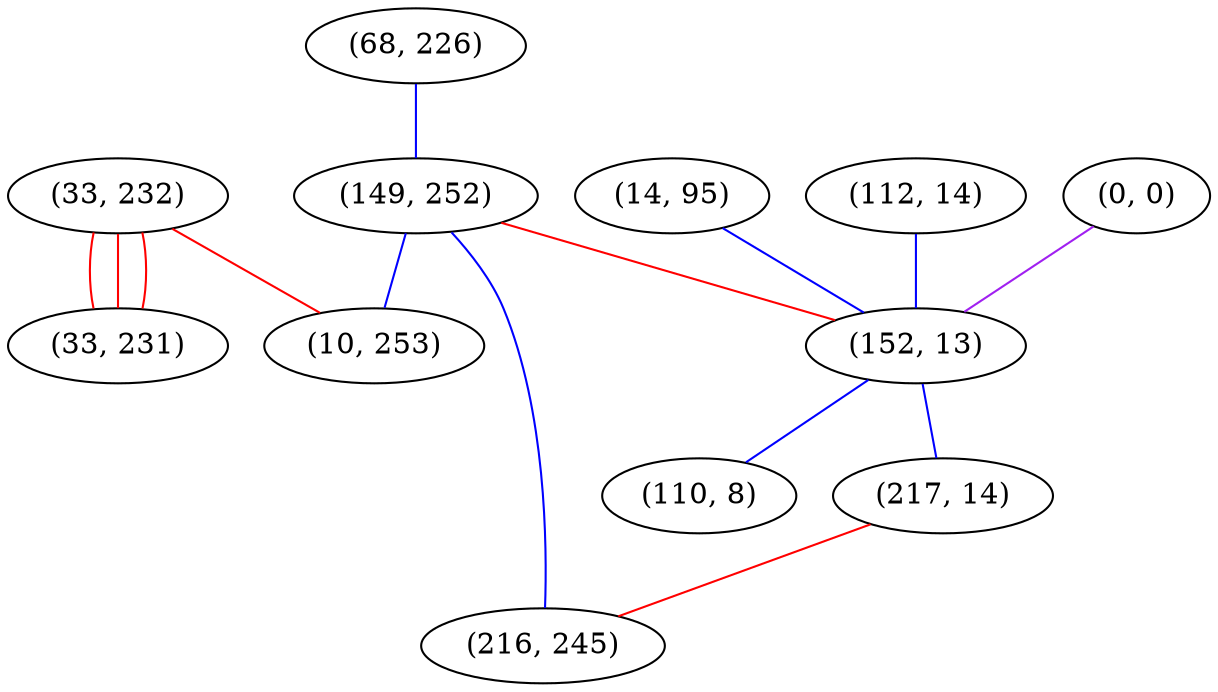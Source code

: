 graph "" {
"(0, 0)";
"(14, 95)";
"(112, 14)";
"(68, 226)";
"(149, 252)";
"(33, 232)";
"(152, 13)";
"(33, 231)";
"(217, 14)";
"(10, 253)";
"(216, 245)";
"(110, 8)";
"(0, 0)" -- "(152, 13)"  [color=purple, key=0, weight=4];
"(14, 95)" -- "(152, 13)"  [color=blue, key=0, weight=3];
"(112, 14)" -- "(152, 13)"  [color=blue, key=0, weight=3];
"(68, 226)" -- "(149, 252)"  [color=blue, key=0, weight=3];
"(149, 252)" -- "(10, 253)"  [color=blue, key=0, weight=3];
"(149, 252)" -- "(216, 245)"  [color=blue, key=0, weight=3];
"(149, 252)" -- "(152, 13)"  [color=red, key=0, weight=1];
"(33, 232)" -- "(10, 253)"  [color=red, key=0, weight=1];
"(33, 232)" -- "(33, 231)"  [color=red, key=0, weight=1];
"(33, 232)" -- "(33, 231)"  [color=red, key=1, weight=1];
"(33, 232)" -- "(33, 231)"  [color=red, key=2, weight=1];
"(152, 13)" -- "(217, 14)"  [color=blue, key=0, weight=3];
"(152, 13)" -- "(110, 8)"  [color=blue, key=0, weight=3];
"(217, 14)" -- "(216, 245)"  [color=red, key=0, weight=1];
}
